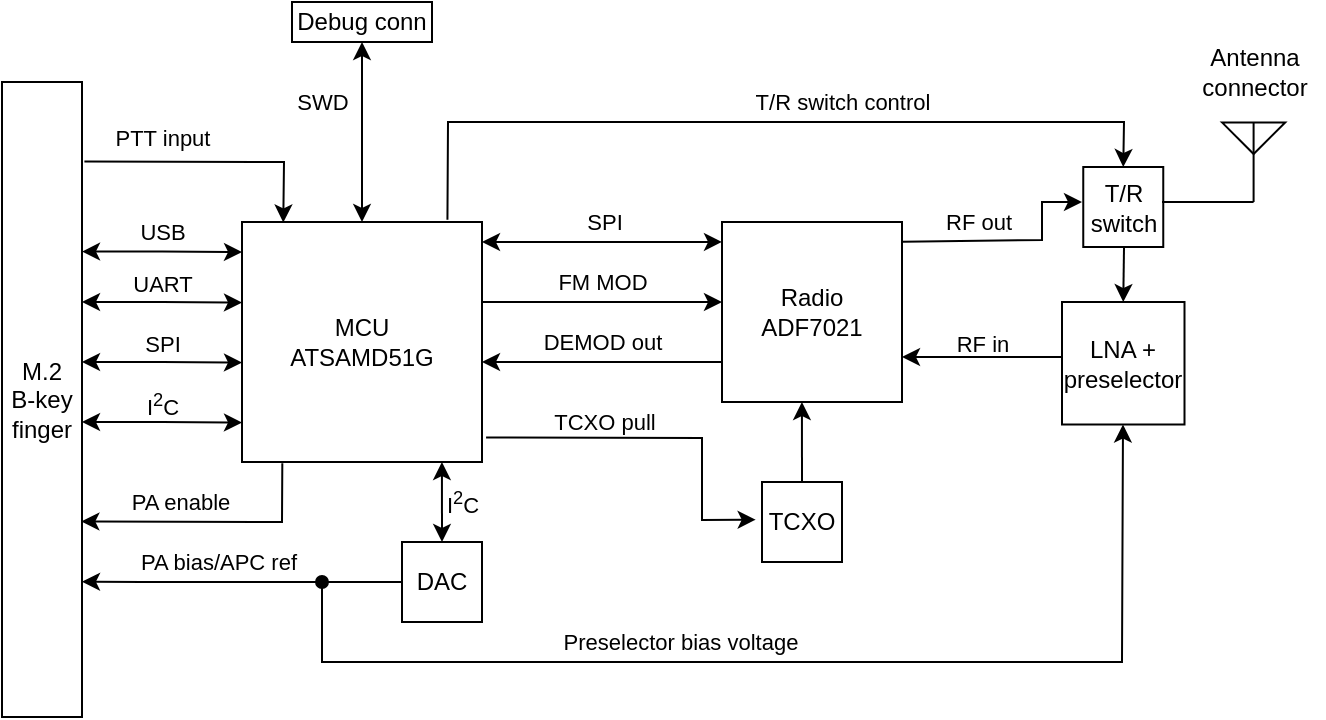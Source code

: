 <mxfile version="16.1.2" type="device"><diagram id="Whl1B1nll3vjeVAInZYg" name="Page-1"><mxGraphModel dx="760" dy="357" grid="1" gridSize="10" guides="1" tooltips="1" connect="1" arrows="1" fold="1" page="1" pageScale="1" pageWidth="827" pageHeight="1169" math="0" shadow="0"><root><mxCell id="0"/><mxCell id="1" parent="0"/><mxCell id="Ks9sf9PpqlnKD6hStbyM-1" value="MCU&lt;br&gt;ATSAMD51G" style="whiteSpace=wrap;html=1;aspect=fixed;" parent="1" vertex="1"><mxGeometry x="200" y="310" width="120" height="120" as="geometry"/></mxCell><mxCell id="Ks9sf9PpqlnKD6hStbyM-2" value="Radio&lt;br&gt;ADF7021" style="whiteSpace=wrap;html=1;aspect=fixed;" parent="1" vertex="1"><mxGeometry x="440" y="310" width="90" height="90" as="geometry"/></mxCell><mxCell id="Ks9sf9PpqlnKD6hStbyM-4" value="&lt;div&gt;M.2&lt;/div&gt;&lt;div&gt;B-key&lt;/div&gt;&lt;div&gt;finger&lt;br&gt;&lt;/div&gt;" style="rounded=0;whiteSpace=wrap;html=1;" parent="1" vertex="1"><mxGeometry x="80" y="240" width="40" height="317.5" as="geometry"/></mxCell><mxCell id="Ks9sf9PpqlnKD6hStbyM-19" value="&lt;div&gt;Antenna&lt;/div&gt;&lt;div&gt;connector&lt;br&gt;&lt;/div&gt;" style="text;html=1;resizable=0;autosize=1;align=center;verticalAlign=middle;points=[];fillColor=none;strokeColor=none;rounded=0;" parent="1" vertex="1"><mxGeometry x="670.8" y="220" width="70" height="30" as="geometry"/></mxCell><mxCell id="Ks9sf9PpqlnKD6hStbyM-20" value="" style="verticalLabelPosition=bottom;shadow=0;dashed=0;align=center;html=1;verticalAlign=top;shape=mxgraph.electrical.radio.aerial_-_antenna_2;" parent="1" vertex="1"><mxGeometry x="690" y="260" width="31.6" height="40" as="geometry"/></mxCell><mxCell id="7rm134AEaaJSvWdF64gD-6" value="" style="endArrow=classic;startArrow=classic;html=1;rounded=0;targetPerimeterSpacing=0;strokeColor=default;" edge="1" parent="1"><mxGeometry width="50" height="50" relative="1" as="geometry"><mxPoint x="120" y="350.0" as="sourcePoint"/><mxPoint x="200" y="350.29" as="targetPoint"/><Array as="points"><mxPoint x="160" y="350"/></Array></mxGeometry></mxCell><mxCell id="7rm134AEaaJSvWdF64gD-11" value="&lt;div&gt;UART&lt;/div&gt;" style="edgeLabel;html=1;align=center;verticalAlign=middle;resizable=0;points=[];" vertex="1" connectable="0" parent="7rm134AEaaJSvWdF64gD-6"><mxGeometry x="0.905" relative="1" as="geometry"><mxPoint x="-36" y="-10" as="offset"/></mxGeometry></mxCell><mxCell id="7rm134AEaaJSvWdF64gD-12" value="" style="endArrow=classic;startArrow=classic;html=1;rounded=0;targetPerimeterSpacing=0;strokeColor=default;" edge="1" parent="1"><mxGeometry width="50" height="50" relative="1" as="geometry"><mxPoint x="120" y="380.0" as="sourcePoint"/><mxPoint x="200" y="380.29" as="targetPoint"/><Array as="points"><mxPoint x="160" y="380"/></Array></mxGeometry></mxCell><mxCell id="7rm134AEaaJSvWdF64gD-13" value="&lt;div&gt;SPI&lt;/div&gt;" style="edgeLabel;html=1;align=center;verticalAlign=middle;resizable=0;points=[];" vertex="1" connectable="0" parent="7rm134AEaaJSvWdF64gD-12"><mxGeometry x="0.905" relative="1" as="geometry"><mxPoint x="-36" y="-10" as="offset"/></mxGeometry></mxCell><mxCell id="7rm134AEaaJSvWdF64gD-14" value="" style="endArrow=classic;startArrow=classic;html=1;rounded=0;targetPerimeterSpacing=0;strokeColor=default;" edge="1" parent="1"><mxGeometry width="50" height="50" relative="1" as="geometry"><mxPoint x="120" y="410.0" as="sourcePoint"/><mxPoint x="200" y="410.29" as="targetPoint"/><Array as="points"><mxPoint x="160" y="410"/></Array></mxGeometry></mxCell><mxCell id="7rm134AEaaJSvWdF64gD-15" value="I&lt;sup&gt;2&lt;/sup&gt;C" style="edgeLabel;html=1;align=center;verticalAlign=middle;resizable=0;points=[];" vertex="1" connectable="0" parent="7rm134AEaaJSvWdF64gD-14"><mxGeometry x="0.905" relative="1" as="geometry"><mxPoint x="-36" y="-10" as="offset"/></mxGeometry></mxCell><mxCell id="7rm134AEaaJSvWdF64gD-16" value="" style="endArrow=classic;startArrow=classic;html=1;rounded=0;targetPerimeterSpacing=0;strokeColor=default;" edge="1" parent="1"><mxGeometry width="50" height="50" relative="1" as="geometry"><mxPoint x="120" y="324.76" as="sourcePoint"/><mxPoint x="200" y="325.05" as="targetPoint"/><Array as="points"><mxPoint x="160" y="324.76"/></Array></mxGeometry></mxCell><mxCell id="7rm134AEaaJSvWdF64gD-17" value="&lt;div&gt;USB&lt;/div&gt;" style="edgeLabel;html=1;align=center;verticalAlign=middle;resizable=0;points=[];" vertex="1" connectable="0" parent="7rm134AEaaJSvWdF64gD-16"><mxGeometry x="0.905" relative="1" as="geometry"><mxPoint x="-36" y="-10" as="offset"/></mxGeometry></mxCell><mxCell id="7rm134AEaaJSvWdF64gD-18" value="" style="endArrow=classic;startArrow=classic;html=1;rounded=0;targetPerimeterSpacing=0;strokeColor=default;entryX=0;entryY=0.111;entryDx=0;entryDy=0;entryPerimeter=0;" edge="1" parent="1" target="Ks9sf9PpqlnKD6hStbyM-2"><mxGeometry width="50" height="50" relative="1" as="geometry"><mxPoint x="320" y="320" as="sourcePoint"/><mxPoint x="420" y="320" as="targetPoint"/><Array as="points"><mxPoint x="360" y="320"/></Array></mxGeometry></mxCell><mxCell id="7rm134AEaaJSvWdF64gD-19" value="&lt;div&gt;SPI&lt;/div&gt;" style="edgeLabel;html=1;align=center;verticalAlign=middle;resizable=0;points=[];" vertex="1" connectable="0" parent="7rm134AEaaJSvWdF64gD-18"><mxGeometry x="0.905" relative="1" as="geometry"><mxPoint x="-54" y="-10" as="offset"/></mxGeometry></mxCell><mxCell id="7rm134AEaaJSvWdF64gD-21" value="&lt;div&gt;FM MOD&lt;/div&gt;" style="endArrow=classic;html=1;rounded=0;targetPerimeterSpacing=0;strokeColor=default;exitX=1;exitY=0.25;exitDx=0;exitDy=0;entryX=0;entryY=0.375;entryDx=0;entryDy=0;entryPerimeter=0;" edge="1" parent="1"><mxGeometry y="10" width="50" height="50" relative="1" as="geometry"><mxPoint x="320" y="350" as="sourcePoint"/><mxPoint x="440" y="350" as="targetPoint"/><mxPoint as="offset"/></mxGeometry></mxCell><mxCell id="7rm134AEaaJSvWdF64gD-23" value="&lt;div&gt;DEMOD out&lt;/div&gt;" style="endArrow=classic;html=1;rounded=0;targetPerimeterSpacing=0;strokeColor=default;exitX=0;exitY=0.778;exitDx=0;exitDy=0;exitPerimeter=0;" edge="1" parent="1" source="Ks9sf9PpqlnKD6hStbyM-2"><mxGeometry y="-10" width="50" height="50" relative="1" as="geometry"><mxPoint x="430" y="380.17" as="sourcePoint"/><mxPoint x="320" y="380" as="targetPoint"/><mxPoint as="offset"/></mxGeometry></mxCell><mxCell id="7rm134AEaaJSvWdF64gD-24" value="&lt;div&gt;TCXO&lt;/div&gt;" style="whiteSpace=wrap;html=1;aspect=fixed;" vertex="1" parent="1"><mxGeometry x="460" y="440" width="40" height="40" as="geometry"/></mxCell><mxCell id="7rm134AEaaJSvWdF64gD-25" value="" style="endArrow=classic;html=1;rounded=0;targetPerimeterSpacing=0;strokeColor=default;exitX=0.5;exitY=0;exitDx=0;exitDy=0;entryX=0.444;entryY=1;entryDx=0;entryDy=0;entryPerimeter=0;" edge="1" parent="1" source="7rm134AEaaJSvWdF64gD-24" target="Ks9sf9PpqlnKD6hStbyM-2"><mxGeometry width="50" height="50" relative="1" as="geometry"><mxPoint x="460" y="440" as="sourcePoint"/><mxPoint x="510" y="390" as="targetPoint"/></mxGeometry></mxCell><mxCell id="7rm134AEaaJSvWdF64gD-26" value="" style="endArrow=classic;html=1;rounded=0;targetPerimeterSpacing=0;strokeColor=default;exitX=1.017;exitY=0.898;exitDx=0;exitDy=0;entryX=-0.079;entryY=0.471;entryDx=0;entryDy=0;entryPerimeter=0;exitPerimeter=0;" edge="1" parent="1" source="Ks9sf9PpqlnKD6hStbyM-1" target="7rm134AEaaJSvWdF64gD-24"><mxGeometry width="50" height="50" relative="1" as="geometry"><mxPoint x="390.04" y="457.5" as="sourcePoint"/><mxPoint x="390.0" y="417.5" as="targetPoint"/><Array as="points"><mxPoint x="430" y="418"/><mxPoint x="430" y="440"/><mxPoint x="430" y="459"/></Array></mxGeometry></mxCell><mxCell id="7rm134AEaaJSvWdF64gD-27" value="&lt;div&gt;TCXO pull&lt;/div&gt;" style="edgeLabel;html=1;align=center;verticalAlign=middle;resizable=0;points=[];" vertex="1" connectable="0" parent="7rm134AEaaJSvWdF64gD-26"><mxGeometry x="-0.495" relative="1" as="geometry"><mxPoint x="14" y="-8" as="offset"/></mxGeometry></mxCell><mxCell id="7rm134AEaaJSvWdF64gD-28" value="DAC" style="whiteSpace=wrap;html=1;aspect=fixed;" vertex="1" parent="1"><mxGeometry x="280" y="470" width="40" height="40" as="geometry"/></mxCell><mxCell id="7rm134AEaaJSvWdF64gD-29" value="" style="endArrow=classic;startArrow=classic;html=1;rounded=0;targetPerimeterSpacing=0;strokeColor=default;entryX=0.833;entryY=1;entryDx=0;entryDy=0;exitX=0.5;exitY=0;exitDx=0;exitDy=0;entryPerimeter=0;" edge="1" parent="1" source="7rm134AEaaJSvWdF64gD-28" target="Ks9sf9PpqlnKD6hStbyM-1"><mxGeometry width="50" height="50" relative="1" as="geometry"><mxPoint x="380" y="460" as="sourcePoint"/><mxPoint x="430" y="410" as="targetPoint"/></mxGeometry></mxCell><mxCell id="7rm134AEaaJSvWdF64gD-31" value="I&lt;sup&gt;2&lt;/sup&gt;C" style="edgeLabel;html=1;align=center;verticalAlign=middle;resizable=0;points=[];" vertex="1" connectable="0" parent="7rm134AEaaJSvWdF64gD-29"><mxGeometry x="-0.643" relative="1" as="geometry"><mxPoint x="10" y="-13" as="offset"/></mxGeometry></mxCell><mxCell id="7rm134AEaaJSvWdF64gD-32" value="" style="endArrow=classic;html=1;rounded=0;targetPerimeterSpacing=0;strokeColor=default;exitX=0.168;exitY=1.005;exitDx=0;exitDy=0;exitPerimeter=0;entryX=0.992;entryY=0.692;entryDx=0;entryDy=0;entryPerimeter=0;" edge="1" parent="1" source="Ks9sf9PpqlnKD6hStbyM-1" target="Ks9sf9PpqlnKD6hStbyM-4"><mxGeometry width="50" height="50" relative="1" as="geometry"><mxPoint x="220" y="460" as="sourcePoint"/><mxPoint x="130" y="460" as="targetPoint"/><Array as="points"><mxPoint x="220" y="460"/></Array></mxGeometry></mxCell><mxCell id="7rm134AEaaJSvWdF64gD-33" value="&lt;div&gt;PA enable&lt;/div&gt;" style="edgeLabel;html=1;align=center;verticalAlign=middle;resizable=0;points=[];" vertex="1" connectable="0" parent="7rm134AEaaJSvWdF64gD-32"><mxGeometry x="0.193" y="-1" relative="1" as="geometry"><mxPoint x="-3" y="-9" as="offset"/></mxGeometry></mxCell><mxCell id="7rm134AEaaJSvWdF64gD-34" value="" style="endArrow=classic;html=1;rounded=0;targetPerimeterSpacing=0;strokeColor=default;exitX=0;exitY=0.5;exitDx=0;exitDy=0;entryX=1;entryY=0.787;entryDx=0;entryDy=0;entryPerimeter=0;" edge="1" parent="1" source="7rm134AEaaJSvWdF64gD-28" target="Ks9sf9PpqlnKD6hStbyM-4"><mxGeometry width="50" height="50" relative="1" as="geometry"><mxPoint x="170" y="470" as="sourcePoint"/><mxPoint x="130" y="490" as="targetPoint"/><Array as="points"><mxPoint x="150" y="490"/></Array></mxGeometry></mxCell><mxCell id="7rm134AEaaJSvWdF64gD-35" value="&lt;div&gt;PA bias/APC ref&lt;/div&gt;" style="edgeLabel;html=1;align=center;verticalAlign=middle;resizable=0;points=[];" vertex="1" connectable="0" parent="7rm134AEaaJSvWdF64gD-34"><mxGeometry x="0.156" y="1" relative="1" as="geometry"><mxPoint y="-11" as="offset"/></mxGeometry></mxCell><mxCell id="7rm134AEaaJSvWdF64gD-36" value="" style="endArrow=classic;html=1;rounded=0;targetPerimeterSpacing=0;strokeColor=default;exitX=1.03;exitY=0.125;exitDx=0;exitDy=0;exitPerimeter=0;entryX=0.172;entryY=0.002;entryDx=0;entryDy=0;entryPerimeter=0;" edge="1" parent="1" source="Ks9sf9PpqlnKD6hStbyM-4" target="Ks9sf9PpqlnKD6hStbyM-1"><mxGeometry width="50" height="50" relative="1" as="geometry"><mxPoint x="240" y="270" as="sourcePoint"/><mxPoint x="240" y="280" as="targetPoint"/><Array as="points"><mxPoint x="221" y="280"/></Array></mxGeometry></mxCell><mxCell id="7rm134AEaaJSvWdF64gD-37" value="&lt;div&gt;PTT input&lt;/div&gt;" style="edgeLabel;html=1;align=center;verticalAlign=middle;resizable=0;points=[];" vertex="1" connectable="0" parent="7rm134AEaaJSvWdF64gD-36"><mxGeometry x="0.012" y="2" relative="1" as="geometry"><mxPoint x="-27" y="-10" as="offset"/></mxGeometry></mxCell><mxCell id="7rm134AEaaJSvWdF64gD-38" value="T/R&lt;br&gt;&lt;div&gt;switch&lt;/div&gt;" style="whiteSpace=wrap;html=1;aspect=fixed;" vertex="1" parent="1"><mxGeometry x="620.63" y="282.5" width="40" height="40" as="geometry"/></mxCell><mxCell id="7rm134AEaaJSvWdF64gD-41" value="&lt;div&gt;LNA +&lt;/div&gt;&lt;div&gt;preselector&lt;/div&gt;" style="whiteSpace=wrap;html=1;aspect=fixed;" vertex="1" parent="1"><mxGeometry x="610" y="350" width="61.25" height="61.25" as="geometry"/></mxCell><mxCell id="7rm134AEaaJSvWdF64gD-42" value="" style="endArrow=classic;html=1;rounded=0;targetPerimeterSpacing=0;strokeColor=default;exitX=1.004;exitY=0.11;exitDx=0;exitDy=0;exitPerimeter=0;" edge="1" parent="1" source="Ks9sf9PpqlnKD6hStbyM-2"><mxGeometry width="50" height="50" relative="1" as="geometry"><mxPoint x="550.01" y="350" as="sourcePoint"/><mxPoint x="620" y="300" as="targetPoint"/><Array as="points"><mxPoint x="531" y="319"/><mxPoint x="600" y="319"/><mxPoint x="600" y="300"/></Array></mxGeometry></mxCell><mxCell id="7rm134AEaaJSvWdF64gD-46" value="&lt;div&gt;RF out&lt;/div&gt;" style="edgeLabel;html=1;align=center;verticalAlign=middle;resizable=0;points=[];" vertex="1" connectable="0" parent="7rm134AEaaJSvWdF64gD-42"><mxGeometry x="-0.309" y="-1" relative="1" as="geometry"><mxPoint y="-10" as="offset"/></mxGeometry></mxCell><mxCell id="7rm134AEaaJSvWdF64gD-43" value="" style="endArrow=classic;html=1;rounded=0;targetPerimeterSpacing=0;strokeColor=default;entryX=0.5;entryY=0;entryDx=0;entryDy=0;" edge="1" parent="1" target="7rm134AEaaJSvWdF64gD-41"><mxGeometry width="50" height="50" relative="1" as="geometry"><mxPoint x="641" y="323" as="sourcePoint"/><mxPoint x="630" y="300" as="targetPoint"/></mxGeometry></mxCell><mxCell id="7rm134AEaaJSvWdF64gD-44" value="" style="endArrow=classic;html=1;rounded=0;targetPerimeterSpacing=0;strokeColor=default;entryX=1;entryY=0.75;entryDx=0;entryDy=0;exitX=0;exitY=0.449;exitDx=0;exitDy=0;exitPerimeter=0;" edge="1" parent="1" source="7rm134AEaaJSvWdF64gD-41" target="Ks9sf9PpqlnKD6hStbyM-2"><mxGeometry width="50" height="50" relative="1" as="geometry"><mxPoint x="600" y="377" as="sourcePoint"/><mxPoint x="580" y="270" as="targetPoint"/></mxGeometry></mxCell><mxCell id="7rm134AEaaJSvWdF64gD-45" value="&lt;div&gt;RF in&lt;/div&gt;" style="edgeLabel;html=1;align=center;verticalAlign=middle;resizable=0;points=[];labelBackgroundColor=none;" vertex="1" connectable="0" parent="7rm134AEaaJSvWdF64gD-44"><mxGeometry x="-0.35" y="-1" relative="1" as="geometry"><mxPoint x="-14" y="-6" as="offset"/></mxGeometry></mxCell><mxCell id="7rm134AEaaJSvWdF64gD-47" value="" style="endArrow=none;html=1;rounded=0;targetPerimeterSpacing=0;strokeColor=default;exitX=0.5;exitY=1;exitDx=0;exitDy=0;exitPerimeter=0;" edge="1" parent="1" source="Ks9sf9PpqlnKD6hStbyM-20"><mxGeometry width="50" height="50" relative="1" as="geometry"><mxPoint x="520" y="350" as="sourcePoint"/><mxPoint x="660" y="300" as="targetPoint"/></mxGeometry></mxCell><mxCell id="7rm134AEaaJSvWdF64gD-48" value="" style="endArrow=classic;html=1;rounded=0;targetPerimeterSpacing=0;strokeColor=default;entryX=0.5;entryY=0;entryDx=0;entryDy=0;exitX=0.856;exitY=-0.009;exitDx=0;exitDy=0;exitPerimeter=0;" edge="1" parent="1" source="Ks9sf9PpqlnKD6hStbyM-1" target="7rm134AEaaJSvWdF64gD-38"><mxGeometry width="50" height="50" relative="1" as="geometry"><mxPoint x="300" y="260" as="sourcePoint"/><mxPoint x="640" y="260" as="targetPoint"/><Array as="points"><mxPoint x="303" y="260"/><mxPoint x="641" y="260"/></Array></mxGeometry></mxCell><mxCell id="7rm134AEaaJSvWdF64gD-49" value="&lt;div&gt;T/R switch control&lt;/div&gt;" style="edgeLabel;html=1;align=center;verticalAlign=middle;resizable=0;points=[];" vertex="1" connectable="0" parent="7rm134AEaaJSvWdF64gD-48"><mxGeometry x="0.272" relative="1" as="geometry"><mxPoint x="-15" y="-10" as="offset"/></mxGeometry></mxCell><mxCell id="7rm134AEaaJSvWdF64gD-50" value="" style="endArrow=classic;html=1;rounded=0;targetPerimeterSpacing=0;strokeColor=default;startArrow=oval;startFill=1;" edge="1" parent="1"><mxGeometry width="50" height="50" relative="1" as="geometry"><mxPoint x="240" y="490" as="sourcePoint"/><mxPoint x="640.49" y="411.25" as="targetPoint"/><Array as="points"><mxPoint x="240" y="530"/><mxPoint x="640" y="530"/></Array></mxGeometry></mxCell><mxCell id="7rm134AEaaJSvWdF64gD-52" value="&lt;div&gt;Preselector bias voltage&lt;/div&gt;" style="edgeLabel;html=1;align=center;verticalAlign=middle;resizable=0;points=[];" vertex="1" connectable="0" parent="7rm134AEaaJSvWdF64gD-50"><mxGeometry x="-0.217" relative="1" as="geometry"><mxPoint y="-10" as="offset"/></mxGeometry></mxCell><mxCell id="7rm134AEaaJSvWdF64gD-55" value="Debug conn" style="rounded=0;whiteSpace=wrap;html=1;" vertex="1" parent="1"><mxGeometry x="225" y="200" width="70" height="20" as="geometry"/></mxCell><mxCell id="7rm134AEaaJSvWdF64gD-56" value="SWD" style="endArrow=classic;startArrow=classic;html=1;rounded=0;targetPerimeterSpacing=0;strokeColor=default;exitX=0.5;exitY=1;exitDx=0;exitDy=0;entryX=0.5;entryY=0;entryDx=0;entryDy=0;" edge="1" parent="1" source="7rm134AEaaJSvWdF64gD-55" target="Ks9sf9PpqlnKD6hStbyM-1"><mxGeometry x="-0.333" y="-20" width="50" height="50" relative="1" as="geometry"><mxPoint x="130" y="334.76" as="sourcePoint"/><mxPoint x="270" y="290" as="targetPoint"/><Array as="points"><mxPoint x="260" y="300"/></Array><mxPoint as="offset"/></mxGeometry></mxCell></root></mxGraphModel></diagram></mxfile>
